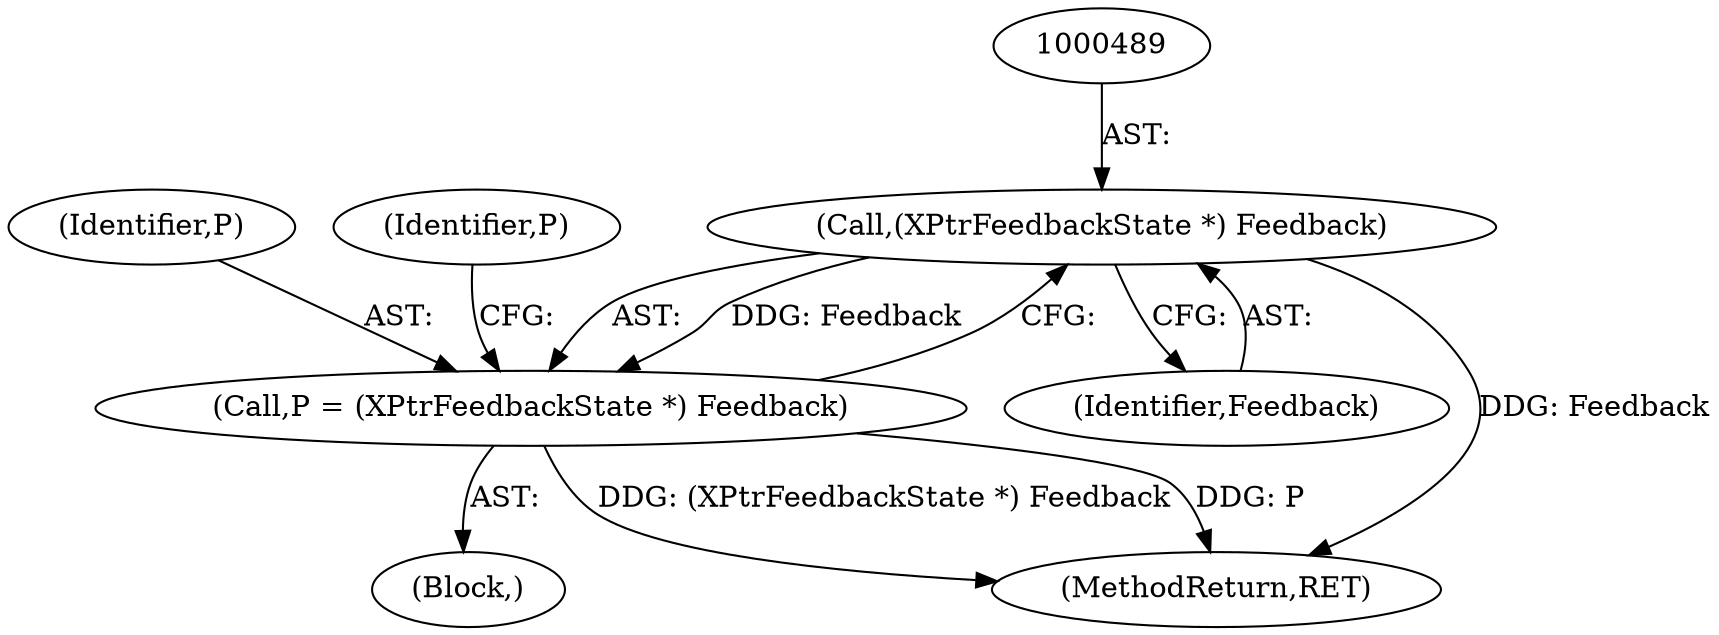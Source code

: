 digraph "0_libXi_19a9cd607de73947fcfb104682f203ffe4e1f4e5_1@pointer" {
"1000488" [label="(Call,(XPtrFeedbackState *) Feedback)"];
"1000486" [label="(Call,P = (XPtrFeedbackState *) Feedback)"];
"1000487" [label="(Identifier,P)"];
"1000478" [label="(Block,)"];
"1000493" [label="(Identifier,P)"];
"1000486" [label="(Call,P = (XPtrFeedbackState *) Feedback)"];
"1000490" [label="(Identifier,Feedback)"];
"1000775" [label="(MethodReturn,RET)"];
"1000488" [label="(Call,(XPtrFeedbackState *) Feedback)"];
"1000488" -> "1000486"  [label="AST: "];
"1000488" -> "1000490"  [label="CFG: "];
"1000489" -> "1000488"  [label="AST: "];
"1000490" -> "1000488"  [label="AST: "];
"1000486" -> "1000488"  [label="CFG: "];
"1000488" -> "1000775"  [label="DDG: Feedback"];
"1000488" -> "1000486"  [label="DDG: Feedback"];
"1000486" -> "1000478"  [label="AST: "];
"1000487" -> "1000486"  [label="AST: "];
"1000493" -> "1000486"  [label="CFG: "];
"1000486" -> "1000775"  [label="DDG: (XPtrFeedbackState *) Feedback"];
"1000486" -> "1000775"  [label="DDG: P"];
}
